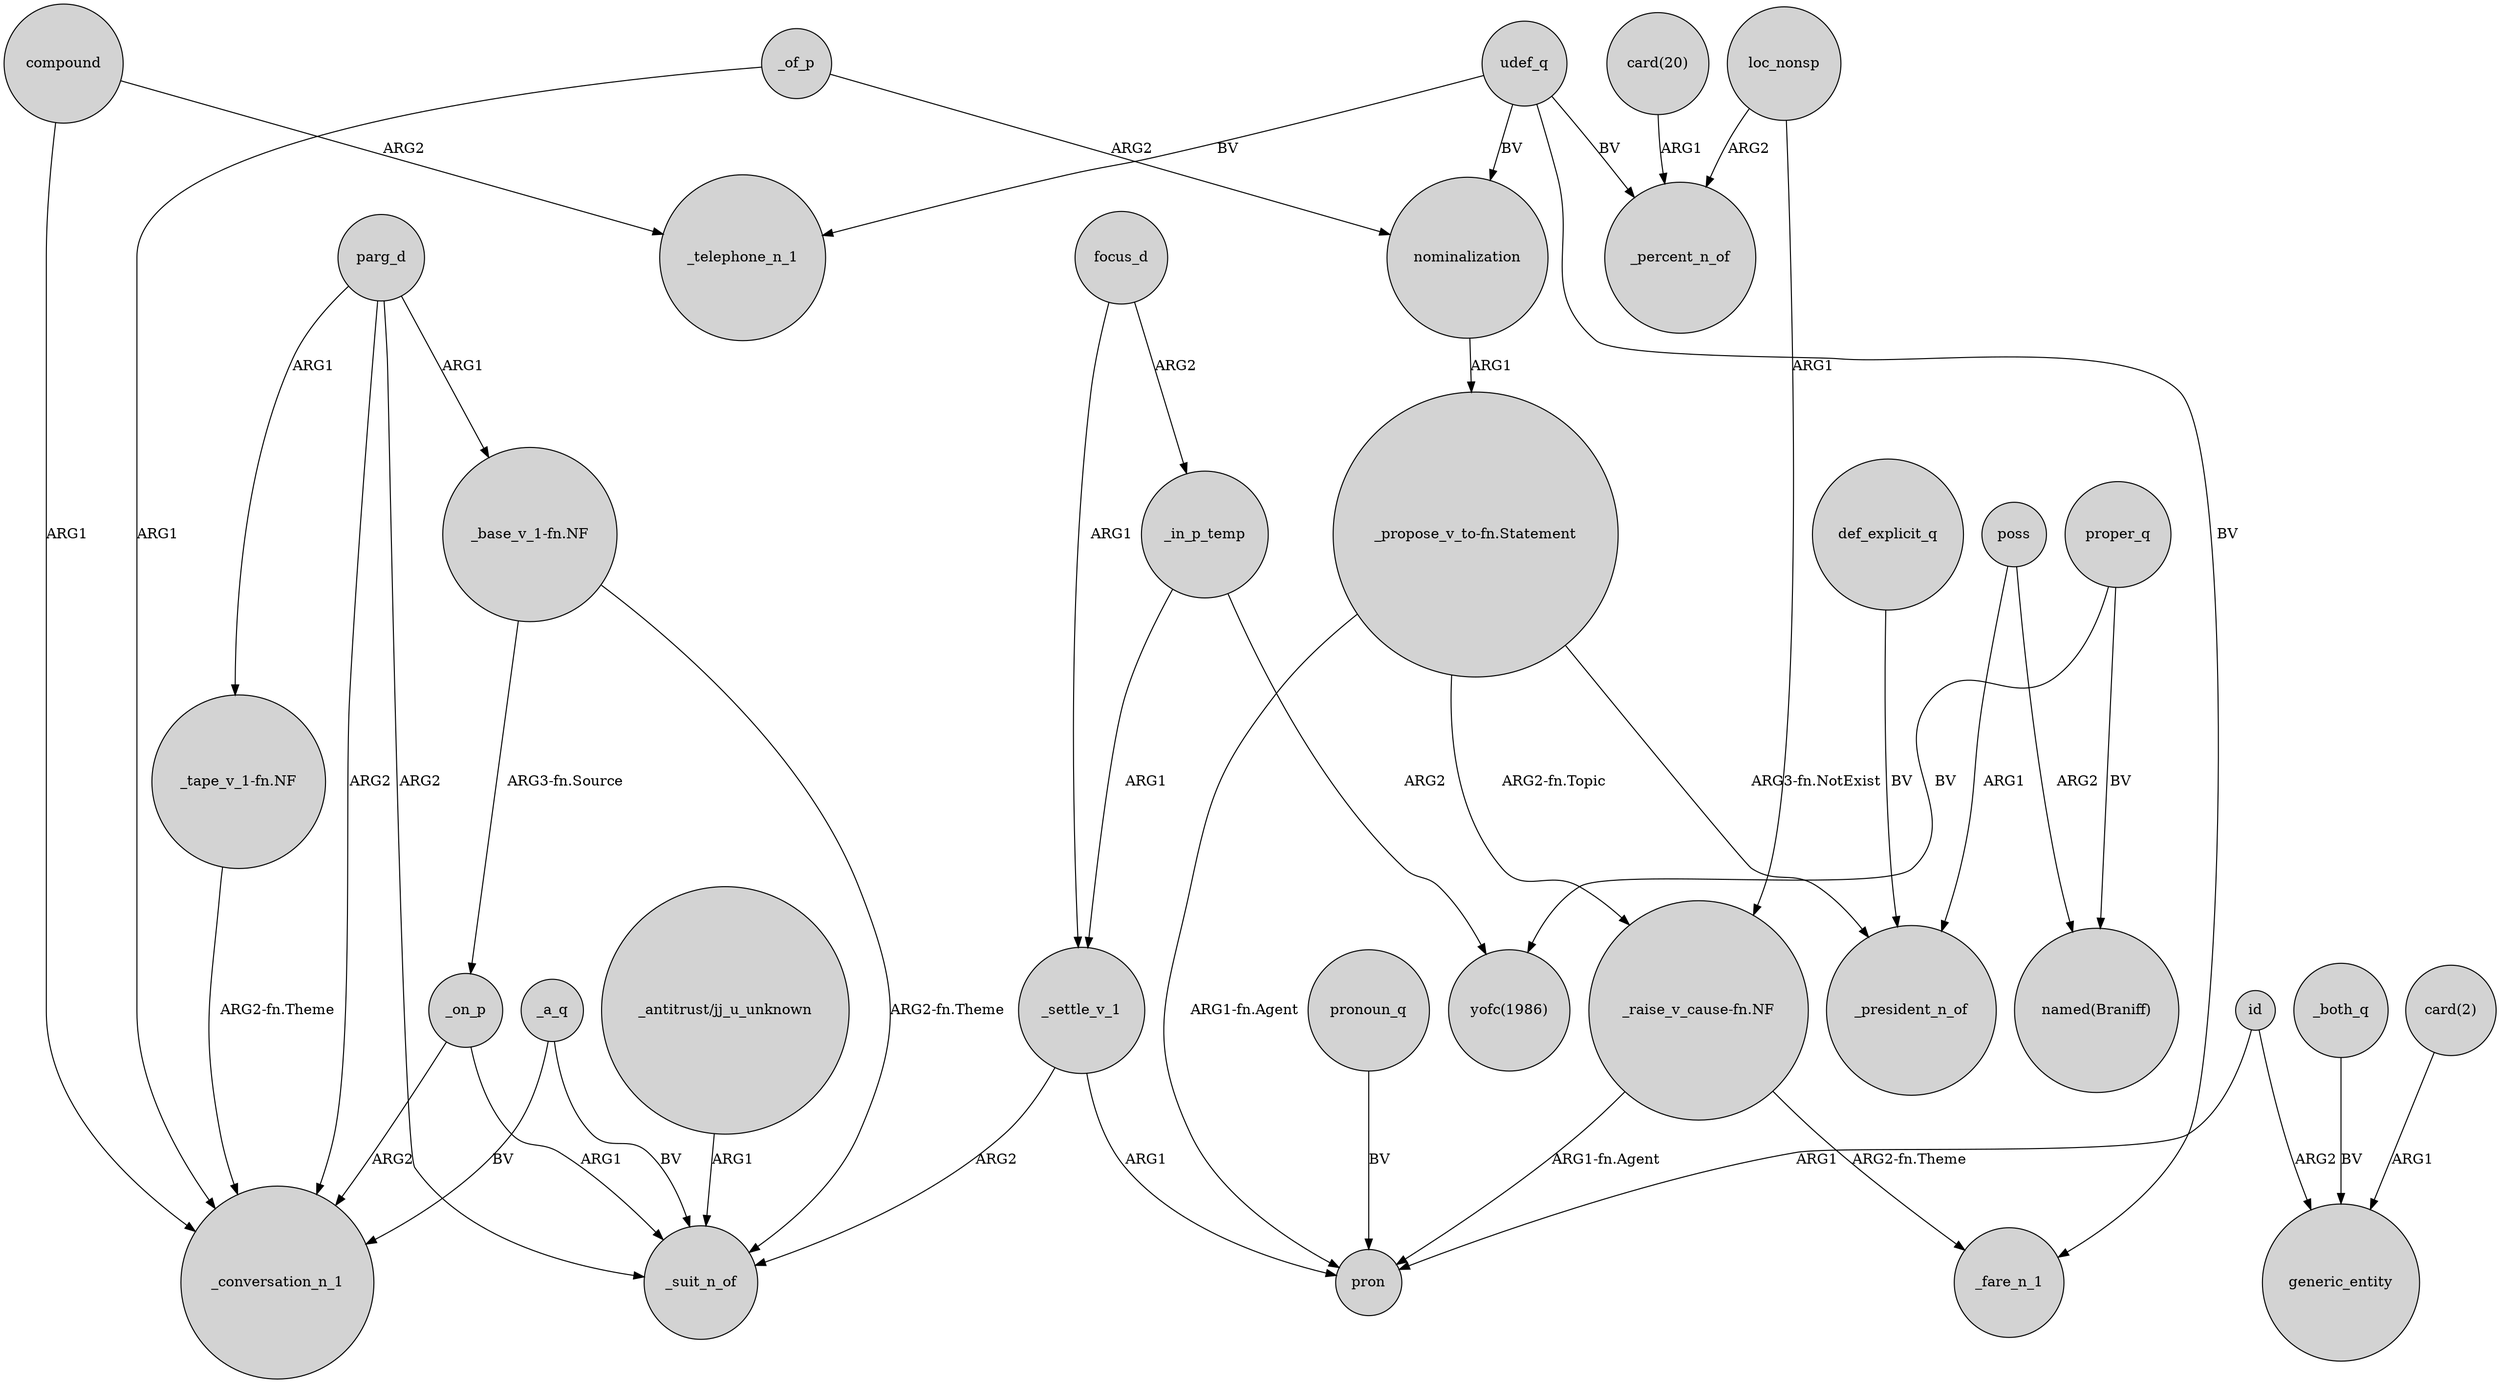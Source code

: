 digraph {
	node [shape=circle style=filled]
	"_base_v_1-fn.NF" -> _suit_n_of [label="ARG2-fn.Theme"]
	focus_d -> _in_p_temp [label=ARG2]
	_in_p_temp -> "yofc(1986)" [label=ARG2]
	compound -> _telephone_n_1 [label=ARG2]
	poss -> "named(Braniff)" [label=ARG2]
	_settle_v_1 -> _suit_n_of [label=ARG2]
	focus_d -> _settle_v_1 [label=ARG1]
	compound -> _conversation_n_1 [label=ARG1]
	proper_q -> "named(Braniff)" [label=BV]
	udef_q -> _telephone_n_1 [label=BV]
	udef_q -> _fare_n_1 [label=BV]
	parg_d -> "_tape_v_1-fn.NF" [label=ARG1]
	_in_p_temp -> _settle_v_1 [label=ARG1]
	"_raise_v_cause-fn.NF" -> _fare_n_1 [label="ARG2-fn.Theme"]
	nominalization -> "_propose_v_to-fn.Statement" [label=ARG1]
	_on_p -> _suit_n_of [label=ARG1]
	_both_q -> generic_entity [label=BV]
	parg_d -> _conversation_n_1 [label=ARG2]
	_of_p -> _conversation_n_1 [label=ARG1]
	"_base_v_1-fn.NF" -> _on_p [label="ARG3-fn.Source"]
	"_tape_v_1-fn.NF" -> _conversation_n_1 [label="ARG2-fn.Theme"]
	poss -> _president_n_of [label=ARG1]
	parg_d -> _suit_n_of [label=ARG2]
	_on_p -> _conversation_n_1 [label=ARG2]
	pronoun_q -> pron [label=BV]
	loc_nonsp -> _percent_n_of [label=ARG2]
	_of_p -> nominalization [label=ARG2]
	def_explicit_q -> _president_n_of [label=BV]
	proper_q -> "yofc(1986)" [label=BV]
	udef_q -> nominalization [label=BV]
	"_propose_v_to-fn.Statement" -> "_raise_v_cause-fn.NF" [label="ARG2-fn.Topic"]
	"_raise_v_cause-fn.NF" -> pron [label="ARG1-fn.Agent"]
	"_propose_v_to-fn.Statement" -> pron [label="ARG1-fn.Agent"]
	_a_q -> _suit_n_of [label=BV]
	id -> pron [label=ARG1]
	"_antitrust/jj_u_unknown" -> _suit_n_of [label=ARG1]
	loc_nonsp -> "_raise_v_cause-fn.NF" [label=ARG1]
	_settle_v_1 -> pron [label=ARG1]
	udef_q -> _percent_n_of [label=BV]
	_a_q -> _conversation_n_1 [label=BV]
	id -> generic_entity [label=ARG2]
	parg_d -> "_base_v_1-fn.NF" [label=ARG1]
	"card(2)" -> generic_entity [label=ARG1]
	"_propose_v_to-fn.Statement" -> _president_n_of [label="ARG3-fn.NotExist"]
	"card(20)" -> _percent_n_of [label=ARG1]
}
